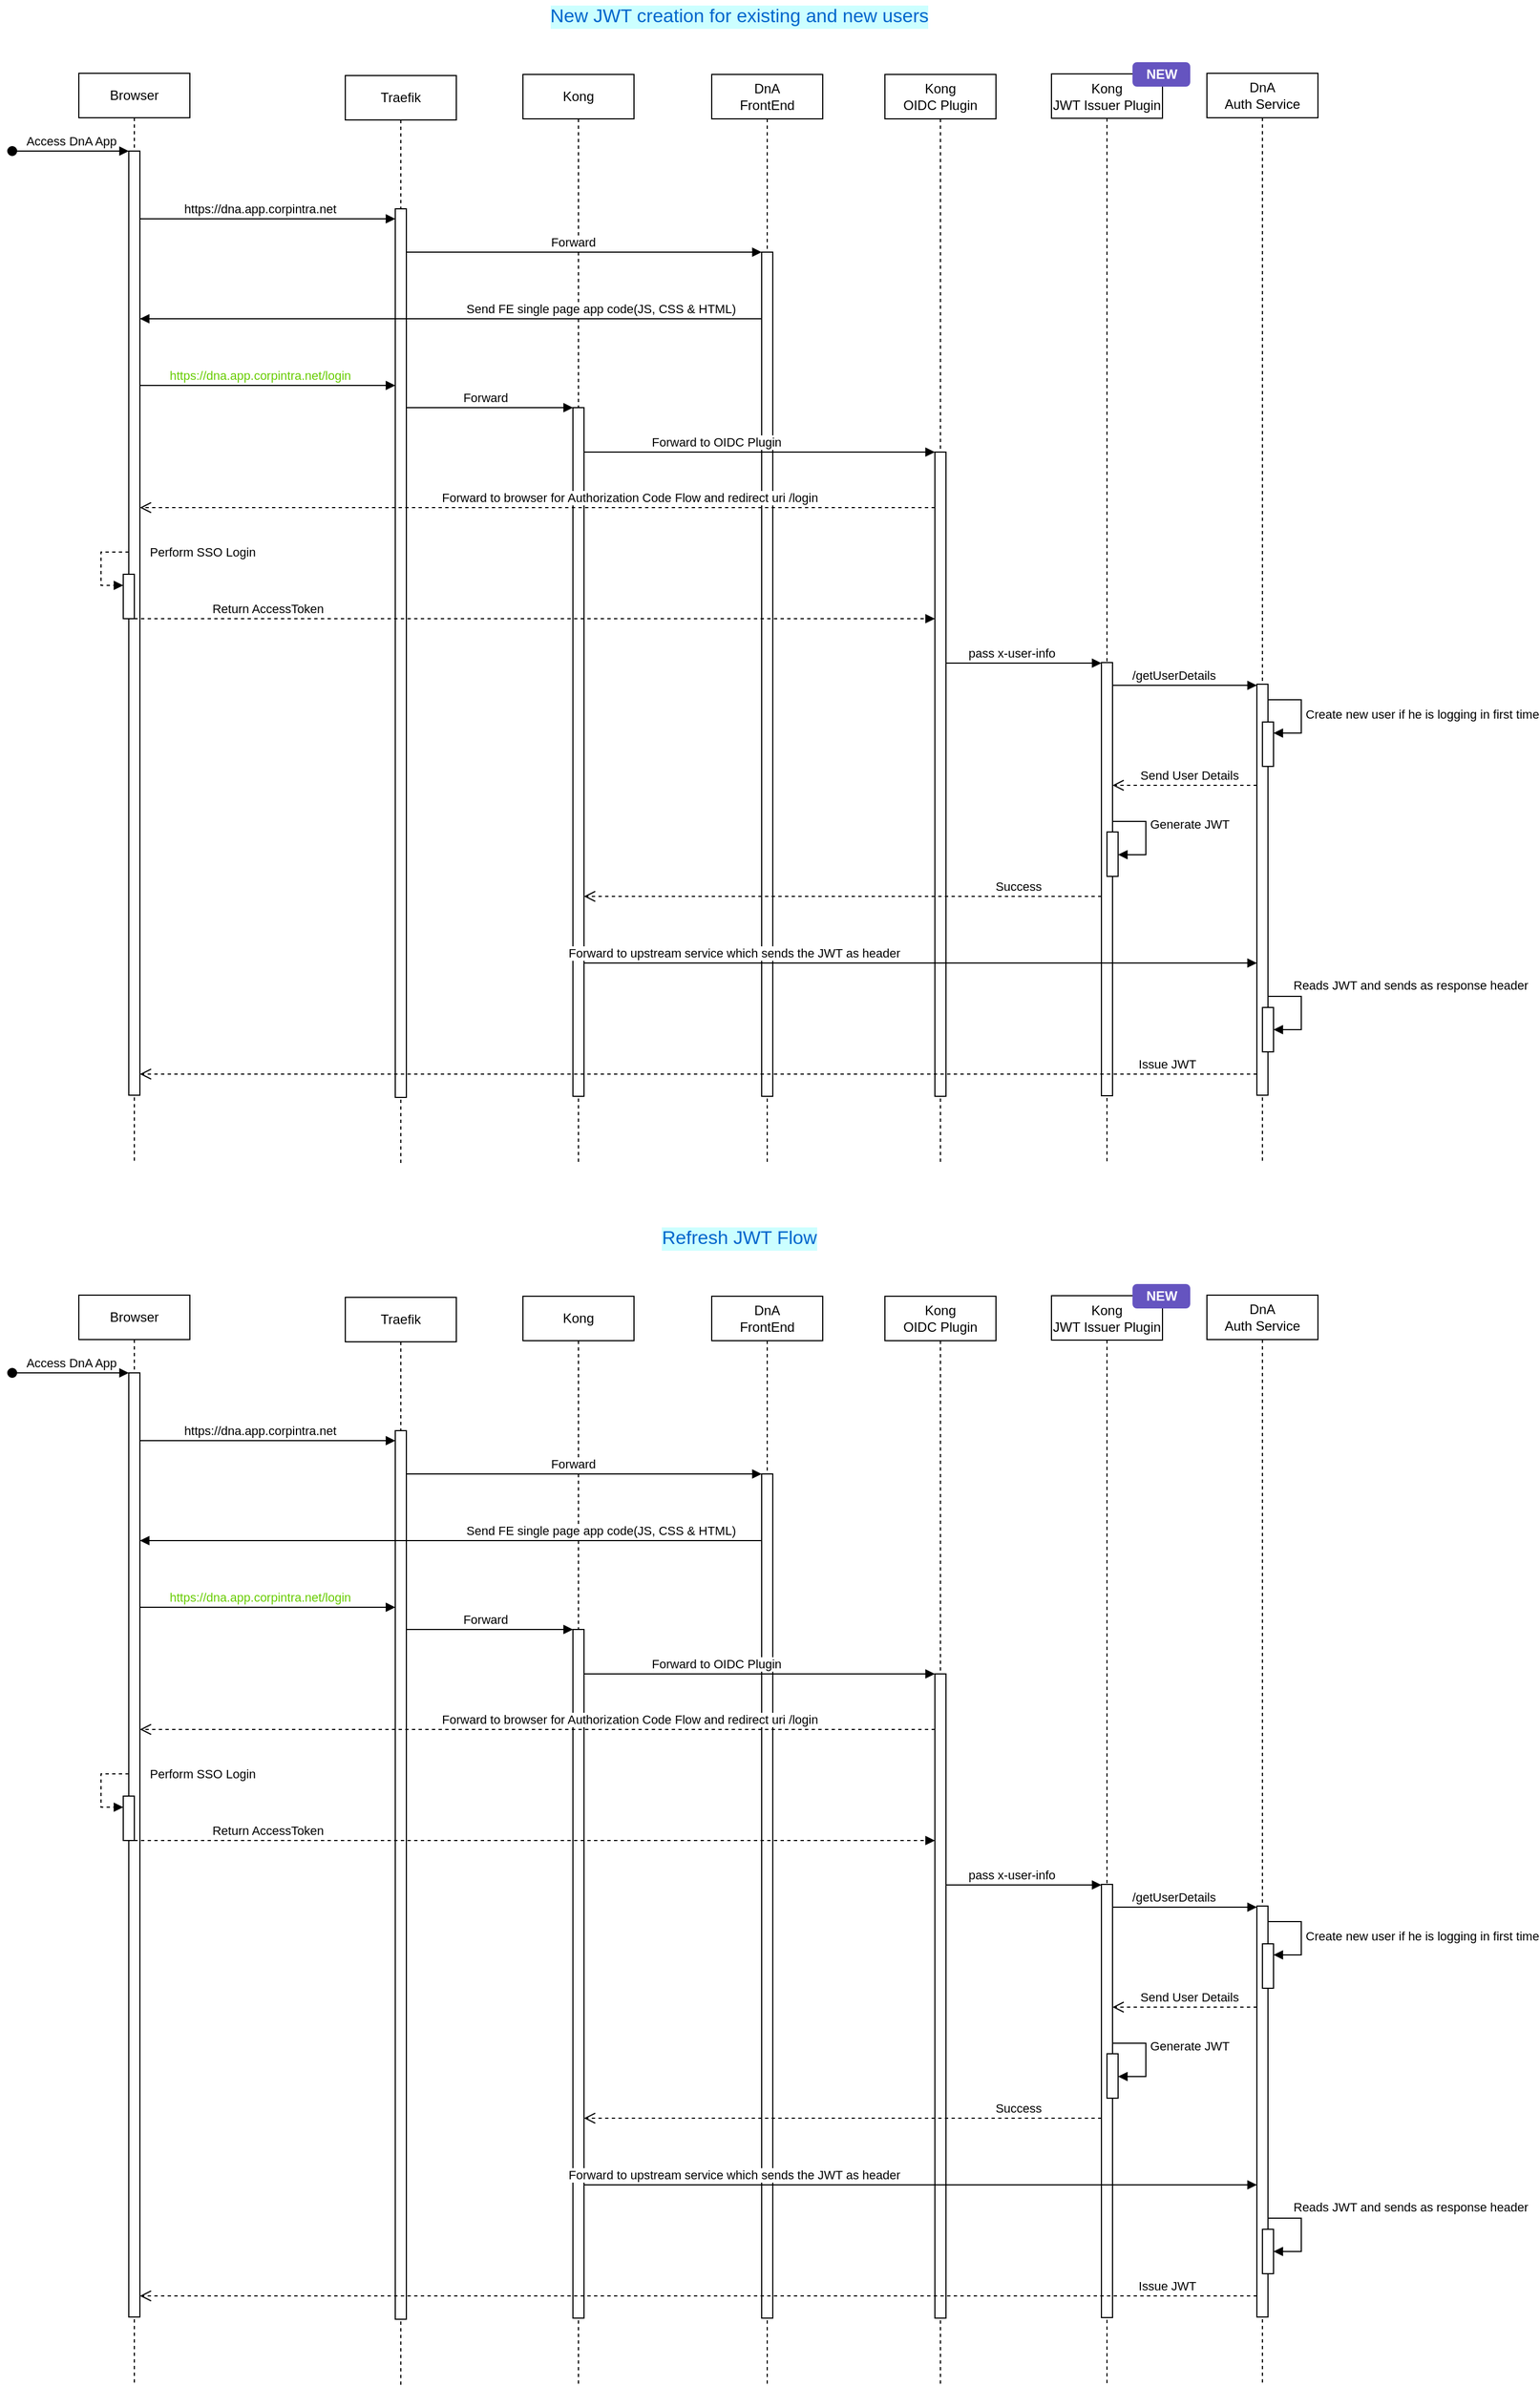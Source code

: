 <mxfile version="21.2.9" type="github">
  <diagram name="Page-1" id="2YBvvXClWsGukQMizWep">
    <mxGraphModel dx="3283" dy="1191" grid="1" gridSize="10" guides="1" tooltips="1" connect="1" arrows="1" fold="1" page="1" pageScale="1" pageWidth="1100" pageHeight="850" math="0" shadow="0">
      <root>
        <mxCell id="0" />
        <mxCell id="1" parent="0" />
        <mxCell id="aM9ryv3xv72pqoxQDRHE-1" value="Browser" style="shape=umlLifeline;perimeter=lifelinePerimeter;whiteSpace=wrap;html=1;container=0;dropTarget=0;collapsible=0;recursiveResize=0;outlineConnect=0;portConstraint=eastwest;newEdgeStyle={&quot;edgeStyle&quot;:&quot;elbowEdgeStyle&quot;,&quot;elbow&quot;:&quot;vertical&quot;,&quot;curved&quot;:0,&quot;rounded&quot;:0};" parent="1" vertex="1">
          <mxGeometry x="-540" y="106" width="100" height="981" as="geometry" />
        </mxCell>
        <mxCell id="aM9ryv3xv72pqoxQDRHE-2" value="" style="html=1;points=[];perimeter=orthogonalPerimeter;outlineConnect=0;targetShapes=umlLifeline;portConstraint=eastwest;newEdgeStyle={&quot;edgeStyle&quot;:&quot;elbowEdgeStyle&quot;,&quot;elbow&quot;:&quot;vertical&quot;,&quot;curved&quot;:0,&quot;rounded&quot;:0};" parent="aM9ryv3xv72pqoxQDRHE-1" vertex="1">
          <mxGeometry x="45" y="70" width="10" height="850" as="geometry" />
        </mxCell>
        <mxCell id="aM9ryv3xv72pqoxQDRHE-3" value="Access DnA App" style="html=1;verticalAlign=bottom;startArrow=oval;endArrow=block;startSize=8;edgeStyle=elbowEdgeStyle;elbow=vertical;curved=0;rounded=0;" parent="aM9ryv3xv72pqoxQDRHE-1" target="aM9ryv3xv72pqoxQDRHE-2" edge="1">
          <mxGeometry relative="1" as="geometry">
            <mxPoint x="-60" y="70" as="sourcePoint" />
          </mxGeometry>
        </mxCell>
        <mxCell id="GwJlaA-RUiMvIkWrUPOA-15" value="" style="html=1;points=[];perimeter=orthogonalPerimeter;outlineConnect=0;targetShapes=umlLifeline;portConstraint=eastwest;newEdgeStyle={&quot;edgeStyle&quot;:&quot;elbowEdgeStyle&quot;,&quot;elbow&quot;:&quot;vertical&quot;,&quot;curved&quot;:0,&quot;rounded&quot;:0};" parent="aM9ryv3xv72pqoxQDRHE-1" vertex="1">
          <mxGeometry x="40" y="451" width="10" height="40" as="geometry" />
        </mxCell>
        <mxCell id="GwJlaA-RUiMvIkWrUPOA-16" value="Perform SSO Login" style="html=1;align=left;spacingLeft=2;endArrow=block;rounded=0;edgeStyle=orthogonalEdgeStyle;curved=0;rounded=0;dashed=1;" parent="aM9ryv3xv72pqoxQDRHE-1" target="GwJlaA-RUiMvIkWrUPOA-15" edge="1">
          <mxGeometry x="-1" y="-15" relative="1" as="geometry">
            <mxPoint x="45" y="431" as="sourcePoint" />
            <Array as="points">
              <mxPoint x="20" y="431" />
              <mxPoint x="20" y="461" />
            </Array>
            <mxPoint x="15" y="15" as="offset" />
          </mxGeometry>
        </mxCell>
        <mxCell id="aM9ryv3xv72pqoxQDRHE-5" value="DnA&lt;br&gt;FrontEnd" style="shape=umlLifeline;perimeter=lifelinePerimeter;whiteSpace=wrap;html=1;container=0;dropTarget=0;collapsible=0;recursiveResize=0;outlineConnect=0;portConstraint=eastwest;newEdgeStyle={&quot;edgeStyle&quot;:&quot;elbowEdgeStyle&quot;,&quot;elbow&quot;:&quot;vertical&quot;,&quot;curved&quot;:0,&quot;rounded&quot;:0};" parent="1" vertex="1">
          <mxGeometry x="30" y="107" width="100" height="980" as="geometry" />
        </mxCell>
        <mxCell id="aM9ryv3xv72pqoxQDRHE-6" value="" style="html=1;points=[];perimeter=orthogonalPerimeter;outlineConnect=0;targetShapes=umlLifeline;portConstraint=eastwest;newEdgeStyle={&quot;edgeStyle&quot;:&quot;elbowEdgeStyle&quot;,&quot;elbow&quot;:&quot;vertical&quot;,&quot;curved&quot;:0,&quot;rounded&quot;:0};" parent="aM9ryv3xv72pqoxQDRHE-5" vertex="1">
          <mxGeometry x="45" y="160" width="10" height="760" as="geometry" />
        </mxCell>
        <mxCell id="aM9ryv3xv72pqoxQDRHE-7" value="https://dna.app.corpintra.net" style="html=1;verticalAlign=bottom;endArrow=block;edgeStyle=elbowEdgeStyle;elbow=vertical;curved=0;rounded=0;" parent="1" source="aM9ryv3xv72pqoxQDRHE-2" target="8DKK0phsEl0i5hMAirXq-8" edge="1">
          <mxGeometry x="-0.062" relative="1" as="geometry">
            <mxPoint x="-310" y="212" as="sourcePoint" />
            <Array as="points">
              <mxPoint x="-280" y="237" />
              <mxPoint x="-260" y="247" />
              <mxPoint x="5" y="217" />
              <mxPoint x="185" y="237" />
              <mxPoint x="-225" y="212" />
            </Array>
            <mxPoint x="-170" y="212" as="targetPoint" />
            <mxPoint as="offset" />
          </mxGeometry>
        </mxCell>
        <mxCell id="XsU5lfdXcksKyY_UCjnN-1" value="Kong &lt;br&gt;OIDC Plugin" style="shape=umlLifeline;perimeter=lifelinePerimeter;whiteSpace=wrap;html=1;container=0;dropTarget=0;collapsible=0;recursiveResize=0;outlineConnect=0;portConstraint=eastwest;newEdgeStyle={&quot;edgeStyle&quot;:&quot;elbowEdgeStyle&quot;,&quot;elbow&quot;:&quot;vertical&quot;,&quot;curved&quot;:0,&quot;rounded&quot;:0};" parent="1" vertex="1">
          <mxGeometry x="186" y="107" width="100" height="980" as="geometry" />
        </mxCell>
        <mxCell id="XsU5lfdXcksKyY_UCjnN-2" value="" style="html=1;points=[];perimeter=orthogonalPerimeter;outlineConnect=0;targetShapes=umlLifeline;portConstraint=eastwest;newEdgeStyle={&quot;edgeStyle&quot;:&quot;elbowEdgeStyle&quot;,&quot;elbow&quot;:&quot;vertical&quot;,&quot;curved&quot;:0,&quot;rounded&quot;:0};" parent="XsU5lfdXcksKyY_UCjnN-1" vertex="1">
          <mxGeometry x="45" y="340" width="10" height="580" as="geometry" />
        </mxCell>
        <mxCell id="XsU5lfdXcksKyY_UCjnN-12" value="DnA&lt;br&gt;Auth Service" style="shape=umlLifeline;perimeter=lifelinePerimeter;whiteSpace=wrap;html=1;container=0;dropTarget=0;collapsible=0;recursiveResize=0;outlineConnect=0;portConstraint=eastwest;newEdgeStyle={&quot;edgeStyle&quot;:&quot;elbowEdgeStyle&quot;,&quot;elbow&quot;:&quot;vertical&quot;,&quot;curved&quot;:0,&quot;rounded&quot;:0};" parent="1" vertex="1">
          <mxGeometry x="476" y="106" width="100" height="981" as="geometry" />
        </mxCell>
        <mxCell id="XsU5lfdXcksKyY_UCjnN-16" value="" style="html=1;points=[];perimeter=orthogonalPerimeter;outlineConnect=0;targetShapes=umlLifeline;portConstraint=eastwest;newEdgeStyle={&quot;edgeStyle&quot;:&quot;elbowEdgeStyle&quot;,&quot;elbow&quot;:&quot;vertical&quot;,&quot;curved&quot;:0,&quot;rounded&quot;:0};" parent="XsU5lfdXcksKyY_UCjnN-12" vertex="1">
          <mxGeometry x="45" y="550" width="10" height="370" as="geometry" />
        </mxCell>
        <mxCell id="GwJlaA-RUiMvIkWrUPOA-30" value="" style="html=1;points=[];perimeter=orthogonalPerimeter;outlineConnect=0;targetShapes=umlLifeline;portConstraint=eastwest;newEdgeStyle={&quot;edgeStyle&quot;:&quot;elbowEdgeStyle&quot;,&quot;elbow&quot;:&quot;vertical&quot;,&quot;curved&quot;:0,&quot;rounded&quot;:0};" parent="XsU5lfdXcksKyY_UCjnN-12" vertex="1">
          <mxGeometry x="50" y="841" width="10" height="40" as="geometry" />
        </mxCell>
        <mxCell id="GwJlaA-RUiMvIkWrUPOA-31" value="Reads JWT and sends as response header" style="html=1;align=left;spacingLeft=2;endArrow=block;rounded=0;edgeStyle=orthogonalEdgeStyle;curved=0;rounded=0;" parent="XsU5lfdXcksKyY_UCjnN-12" target="GwJlaA-RUiMvIkWrUPOA-30" edge="1">
          <mxGeometry x="0.023" y="10" relative="1" as="geometry">
            <mxPoint x="55" y="781" as="sourcePoint" />
            <Array as="points">
              <mxPoint x="55" y="831" />
              <mxPoint x="85" y="831" />
              <mxPoint x="85" y="861" />
            </Array>
            <mxPoint as="offset" />
          </mxGeometry>
        </mxCell>
        <mxCell id="nCGcjTqP9jQlaZfagkfL-2" value="" style="html=1;points=[];perimeter=orthogonalPerimeter;outlineConnect=0;targetShapes=umlLifeline;portConstraint=eastwest;newEdgeStyle={&quot;edgeStyle&quot;:&quot;elbowEdgeStyle&quot;,&quot;elbow&quot;:&quot;vertical&quot;,&quot;curved&quot;:0,&quot;rounded&quot;:0};" vertex="1" parent="XsU5lfdXcksKyY_UCjnN-12">
          <mxGeometry x="50" y="584" width="10" height="40" as="geometry" />
        </mxCell>
        <mxCell id="nCGcjTqP9jQlaZfagkfL-3" value="Create new user if he is logging in first time" style="html=1;align=left;spacingLeft=2;endArrow=block;rounded=0;edgeStyle=orthogonalEdgeStyle;curved=0;rounded=0;" edge="1" target="nCGcjTqP9jQlaZfagkfL-2" parent="XsU5lfdXcksKyY_UCjnN-12">
          <mxGeometry relative="1" as="geometry">
            <mxPoint x="55" y="564" as="sourcePoint" />
            <Array as="points">
              <mxPoint x="85" y="594" />
            </Array>
          </mxGeometry>
        </mxCell>
        <mxCell id="8DKK0phsEl0i5hMAirXq-7" value="Traefik" style="shape=umlLifeline;perimeter=lifelinePerimeter;whiteSpace=wrap;html=1;container=0;dropTarget=0;collapsible=0;recursiveResize=0;outlineConnect=0;portConstraint=eastwest;newEdgeStyle={&quot;edgeStyle&quot;:&quot;elbowEdgeStyle&quot;,&quot;elbow&quot;:&quot;vertical&quot;,&quot;curved&quot;:0,&quot;rounded&quot;:0};" parent="1" vertex="1">
          <mxGeometry x="-300" y="108" width="100" height="979" as="geometry" />
        </mxCell>
        <mxCell id="8DKK0phsEl0i5hMAirXq-8" value="" style="html=1;points=[];perimeter=orthogonalPerimeter;outlineConnect=0;targetShapes=umlLifeline;portConstraint=eastwest;newEdgeStyle={&quot;edgeStyle&quot;:&quot;elbowEdgeStyle&quot;,&quot;elbow&quot;:&quot;vertical&quot;,&quot;curved&quot;:0,&quot;rounded&quot;:0};" parent="8DKK0phsEl0i5hMAirXq-7" vertex="1">
          <mxGeometry x="45" y="120" width="10" height="800" as="geometry" />
        </mxCell>
        <mxCell id="AVic4slwQ6wHCXrnZcfe-6" value="Forward to OIDC Plugin" style="html=1;verticalAlign=bottom;endArrow=block;edgeStyle=elbowEdgeStyle;elbow=vertical;curved=0;rounded=0;" parent="1" source="GwJlaA-RUiMvIkWrUPOA-4" target="XsU5lfdXcksKyY_UCjnN-2" edge="1">
          <mxGeometry x="-0.25" relative="1" as="geometry">
            <mxPoint x="-305" y="497" as="sourcePoint" />
            <Array as="points">
              <mxPoint x="30" y="447" />
              <mxPoint x="-85" y="497" />
              <mxPoint x="-65" y="527" />
              <mxPoint x="190" y="517" />
              <mxPoint x="-220" y="492" />
            </Array>
            <mxPoint x="195" y="497" as="targetPoint" />
            <mxPoint as="offset" />
          </mxGeometry>
        </mxCell>
        <mxCell id="AVic4slwQ6wHCXrnZcfe-8" value="Success" style="html=1;verticalAlign=bottom;endArrow=open;dashed=1;endSize=8;edgeStyle=elbowEdgeStyle;elbow=vertical;curved=0;rounded=0;" parent="1" source="CydD8f3p8fnvHTwtxUN6-2" target="GwJlaA-RUiMvIkWrUPOA-4" edge="1">
          <mxGeometry x="-0.679" relative="1" as="geometry">
            <mxPoint x="175" y="557" as="sourcePoint" />
            <mxPoint x="95" y="557" as="targetPoint" />
            <Array as="points">
              <mxPoint x="350" y="847" />
              <mxPoint x="340" y="797" />
              <mxPoint x="165" y="567" />
              <mxPoint x="45" y="557" />
              <mxPoint x="95" y="587" />
              <mxPoint x="125" y="567" />
            </Array>
            <mxPoint as="offset" />
          </mxGeometry>
        </mxCell>
        <mxCell id="CydD8f3p8fnvHTwtxUN6-1" value="Kong&lt;br&gt;JWT Issuer Plugin" style="shape=umlLifeline;perimeter=lifelinePerimeter;whiteSpace=wrap;html=1;container=0;dropTarget=0;collapsible=0;recursiveResize=0;outlineConnect=0;portConstraint=eastwest;newEdgeStyle={&quot;edgeStyle&quot;:&quot;elbowEdgeStyle&quot;,&quot;elbow&quot;:&quot;vertical&quot;,&quot;curved&quot;:0,&quot;rounded&quot;:0};" parent="1" vertex="1">
          <mxGeometry x="336" y="106.5" width="100" height="981" as="geometry" />
        </mxCell>
        <mxCell id="CydD8f3p8fnvHTwtxUN6-2" value="" style="html=1;points=[];perimeter=orthogonalPerimeter;outlineConnect=0;targetShapes=umlLifeline;portConstraint=eastwest;newEdgeStyle={&quot;edgeStyle&quot;:&quot;elbowEdgeStyle&quot;,&quot;elbow&quot;:&quot;vertical&quot;,&quot;curved&quot;:0,&quot;rounded&quot;:0};" parent="CydD8f3p8fnvHTwtxUN6-1" vertex="1">
          <mxGeometry x="45" y="530" width="10" height="390" as="geometry" />
        </mxCell>
        <mxCell id="GwJlaA-RUiMvIkWrUPOA-23" value="" style="html=1;points=[];perimeter=orthogonalPerimeter;outlineConnect=0;targetShapes=umlLifeline;portConstraint=eastwest;newEdgeStyle={&quot;edgeStyle&quot;:&quot;elbowEdgeStyle&quot;,&quot;elbow&quot;:&quot;vertical&quot;,&quot;curved&quot;:0,&quot;rounded&quot;:0};" parent="CydD8f3p8fnvHTwtxUN6-1" vertex="1">
          <mxGeometry x="50" y="682.5" width="10" height="40" as="geometry" />
        </mxCell>
        <mxCell id="GwJlaA-RUiMvIkWrUPOA-24" value="Generate JWT" style="html=1;align=left;spacingLeft=2;endArrow=block;rounded=0;edgeStyle=orthogonalEdgeStyle;curved=0;rounded=0;" parent="CydD8f3p8fnvHTwtxUN6-1" target="GwJlaA-RUiMvIkWrUPOA-23" edge="1">
          <mxGeometry relative="1" as="geometry">
            <mxPoint x="55" y="653" as="sourcePoint" />
            <Array as="points">
              <mxPoint x="55" y="673" />
              <mxPoint x="85" y="673" />
              <mxPoint x="85" y="703" />
            </Array>
          </mxGeometry>
        </mxCell>
        <mxCell id="GwJlaA-RUiMvIkWrUPOA-3" value="Kong" style="shape=umlLifeline;perimeter=lifelinePerimeter;whiteSpace=wrap;html=1;container=0;dropTarget=0;collapsible=0;recursiveResize=0;outlineConnect=0;portConstraint=eastwest;newEdgeStyle={&quot;edgeStyle&quot;:&quot;elbowEdgeStyle&quot;,&quot;elbow&quot;:&quot;vertical&quot;,&quot;curved&quot;:0,&quot;rounded&quot;:0};" parent="1" vertex="1">
          <mxGeometry x="-140" y="107" width="100" height="980" as="geometry" />
        </mxCell>
        <mxCell id="GwJlaA-RUiMvIkWrUPOA-4" value="" style="html=1;points=[];perimeter=orthogonalPerimeter;outlineConnect=0;targetShapes=umlLifeline;portConstraint=eastwest;newEdgeStyle={&quot;edgeStyle&quot;:&quot;elbowEdgeStyle&quot;,&quot;elbow&quot;:&quot;vertical&quot;,&quot;curved&quot;:0,&quot;rounded&quot;:0};" parent="GwJlaA-RUiMvIkWrUPOA-3" vertex="1">
          <mxGeometry x="45" y="300" width="10" height="620" as="geometry" />
        </mxCell>
        <mxCell id="GwJlaA-RUiMvIkWrUPOA-5" value="Forward" style="html=1;verticalAlign=bottom;endArrow=block;edgeStyle=elbowEdgeStyle;elbow=vertical;curved=0;rounded=0;" parent="1" source="8DKK0phsEl0i5hMAirXq-8" target="aM9ryv3xv72pqoxQDRHE-6" edge="1">
          <mxGeometry x="-0.062" relative="1" as="geometry">
            <mxPoint x="-290" y="247" as="sourcePoint" />
            <Array as="points">
              <mxPoint x="-190" y="267" />
              <mxPoint x="190" y="237" />
              <mxPoint x="370" y="257" />
              <mxPoint x="-40" y="232" />
            </Array>
            <mxPoint x="-130" y="247" as="targetPoint" />
            <mxPoint as="offset" />
          </mxGeometry>
        </mxCell>
        <mxCell id="GwJlaA-RUiMvIkWrUPOA-7" value="Send FE single page app code(JS, CSS &amp;amp; HTML)" style="html=1;verticalAlign=bottom;endArrow=block;edgeStyle=elbowEdgeStyle;elbow=vertical;curved=0;rounded=0;" parent="1" source="aM9ryv3xv72pqoxQDRHE-6" target="aM9ryv3xv72pqoxQDRHE-2" edge="1">
          <mxGeometry x="-0.482" relative="1" as="geometry">
            <mxPoint x="-60" y="327" as="sourcePoint" />
            <Array as="points">
              <mxPoint x="-160" y="327" />
              <mxPoint x="-120" y="347" />
              <mxPoint x="-280" y="327" />
              <mxPoint x="-360" y="317" />
              <mxPoint x="-210" y="327" />
              <mxPoint x="-250" y="307" />
              <mxPoint x="-520" y="307" />
              <mxPoint x="-240" y="307" />
              <mxPoint x="-390" y="367" />
              <mxPoint x="-370" y="337" />
              <mxPoint x="-410" y="307" />
            </Array>
            <mxPoint x="-690" y="327" as="targetPoint" />
            <mxPoint as="offset" />
          </mxGeometry>
        </mxCell>
        <mxCell id="GwJlaA-RUiMvIkWrUPOA-8" value="https://dna.app.corpintra.net/login" style="html=1;verticalAlign=bottom;endArrow=block;edgeStyle=elbowEdgeStyle;elbow=vertical;curved=0;rounded=0;fontColor=#66CC00;" parent="1" source="aM9ryv3xv72pqoxQDRHE-2" target="8DKK0phsEl0i5hMAirXq-8" edge="1">
          <mxGeometry x="-0.062" relative="1" as="geometry">
            <mxPoint x="-470" y="407" as="sourcePoint" />
            <Array as="points">
              <mxPoint x="-360" y="387" />
              <mxPoint x="-315" y="407" />
              <mxPoint x="10" y="397" />
              <mxPoint x="190" y="417" />
              <mxPoint x="-220" y="392" />
            </Array>
            <mxPoint x="-310" y="407" as="targetPoint" />
            <mxPoint as="offset" />
          </mxGeometry>
        </mxCell>
        <mxCell id="GwJlaA-RUiMvIkWrUPOA-9" value="Forward" style="html=1;verticalAlign=bottom;endArrow=block;edgeStyle=elbowEdgeStyle;elbow=vertical;curved=0;rounded=0;" parent="1" source="8DKK0phsEl0i5hMAirXq-8" target="GwJlaA-RUiMvIkWrUPOA-4" edge="1">
          <mxGeometry x="-0.062" relative="1" as="geometry">
            <mxPoint x="-230" y="407" as="sourcePoint" />
            <Array as="points">
              <mxPoint x="-175" y="407" />
              <mxPoint x="205" y="377" />
              <mxPoint x="385" y="397" />
              <mxPoint x="-25" y="372" />
            </Array>
            <mxPoint x="90" y="407" as="targetPoint" />
            <mxPoint as="offset" />
          </mxGeometry>
        </mxCell>
        <mxCell id="GwJlaA-RUiMvIkWrUPOA-10" value="Forward to browser for Authorization Code Flow and redirect uri /login" style="html=1;verticalAlign=bottom;endArrow=open;dashed=1;endSize=8;edgeStyle=elbowEdgeStyle;elbow=vertical;curved=0;rounded=0;" parent="1" source="XsU5lfdXcksKyY_UCjnN-2" target="aM9ryv3xv72pqoxQDRHE-2" edge="1">
          <mxGeometry x="-0.232" relative="1" as="geometry">
            <mxPoint x="150" y="497" as="sourcePoint" />
            <Array as="points">
              <mxPoint x="-85" y="497" />
              <mxPoint x="-45" y="517" />
              <mxPoint x="-205" y="497" />
              <mxPoint x="-285" y="487" />
              <mxPoint x="-135" y="497" />
              <mxPoint x="-175" y="477" />
              <mxPoint x="-445" y="477" />
              <mxPoint x="-165" y="477" />
              <mxPoint x="-315" y="537" />
              <mxPoint x="-295" y="507" />
              <mxPoint x="-335" y="477" />
            </Array>
            <mxPoint x="-400" y="497" as="targetPoint" />
            <mxPoint as="offset" />
          </mxGeometry>
        </mxCell>
        <mxCell id="GwJlaA-RUiMvIkWrUPOA-17" value="Return AccessToken" style="html=1;verticalAlign=bottom;endArrow=block;edgeStyle=elbowEdgeStyle;elbow=vertical;curved=0;rounded=0;dashed=1;" parent="1" source="GwJlaA-RUiMvIkWrUPOA-15" target="XsU5lfdXcksKyY_UCjnN-2" edge="1">
          <mxGeometry x="-0.667" relative="1" as="geometry">
            <mxPoint x="-440" y="607" as="sourcePoint" />
            <Array as="points">
              <mxPoint x="-270" y="597" />
              <mxPoint x="-370" y="587" />
              <mxPoint x="-205" y="607" />
              <mxPoint x="-260" y="447" />
              <mxPoint x="-270" y="437" />
              <mxPoint x="-390" y="497" />
              <mxPoint x="-380" y="477" />
              <mxPoint x="-395" y="457" />
              <mxPoint x="-335" y="477" />
              <mxPoint x="25" y="497" />
              <mxPoint x="-385" y="472" />
            </Array>
            <mxPoint x="-4" y="607" as="targetPoint" />
            <mxPoint as="offset" />
          </mxGeometry>
        </mxCell>
        <mxCell id="GwJlaA-RUiMvIkWrUPOA-18" value="pass x-user-info" style="html=1;verticalAlign=bottom;endArrow=block;edgeStyle=elbowEdgeStyle;elbow=vertical;curved=0;rounded=0;" parent="1" source="XsU5lfdXcksKyY_UCjnN-2" target="CydD8f3p8fnvHTwtxUN6-2" edge="1">
          <mxGeometry x="-0.157" relative="1" as="geometry">
            <mxPoint x="250" y="637" as="sourcePoint" />
            <Array as="points">
              <mxPoint x="365" y="637" />
              <mxPoint x="250" y="687" />
              <mxPoint x="270" y="717" />
              <mxPoint x="525" y="707" />
              <mxPoint x="115" y="682" />
            </Array>
            <mxPoint x="566" y="637" as="targetPoint" />
            <mxPoint as="offset" />
          </mxGeometry>
        </mxCell>
        <mxCell id="GwJlaA-RUiMvIkWrUPOA-22" value="/getUserDetails" style="html=1;verticalAlign=bottom;endArrow=block;edgeStyle=elbowEdgeStyle;elbow=vertical;curved=0;rounded=0;" parent="1" source="CydD8f3p8fnvHTwtxUN6-2" target="XsU5lfdXcksKyY_UCjnN-16" edge="1">
          <mxGeometry x="-0.157" relative="1" as="geometry">
            <mxPoint x="390" y="657" as="sourcePoint" />
            <Array as="points">
              <mxPoint x="514" y="657" />
              <mxPoint x="399" y="707" />
              <mxPoint x="419" y="737" />
              <mxPoint x="674" y="727" />
              <mxPoint x="264" y="702" />
            </Array>
            <mxPoint x="530" y="657" as="targetPoint" />
            <mxPoint as="offset" />
          </mxGeometry>
        </mxCell>
        <mxCell id="GwJlaA-RUiMvIkWrUPOA-25" value="Send User Details" style="html=1;verticalAlign=bottom;endArrow=open;dashed=1;endSize=8;edgeStyle=elbowEdgeStyle;elbow=vertical;curved=0;rounded=0;" parent="1" source="XsU5lfdXcksKyY_UCjnN-16" target="CydD8f3p8fnvHTwtxUN6-2" edge="1">
          <mxGeometry x="-0.064" relative="1" as="geometry">
            <mxPoint x="556" y="687" as="sourcePoint" />
            <mxPoint x="120" y="687" as="targetPoint" />
            <Array as="points">
              <mxPoint x="460" y="747" />
              <mxPoint x="385" y="687" />
              <mxPoint x="335" y="627" />
              <mxPoint x="305" y="447" />
              <mxPoint x="185" y="437" />
              <mxPoint x="235" y="467" />
              <mxPoint x="265" y="447" />
            </Array>
            <mxPoint as="offset" />
          </mxGeometry>
        </mxCell>
        <mxCell id="GwJlaA-RUiMvIkWrUPOA-26" value="Forward to upstream service which sends the JWT as header" style="html=1;verticalAlign=bottom;endArrow=block;edgeStyle=elbowEdgeStyle;elbow=vertical;curved=0;rounded=0;" parent="1" source="GwJlaA-RUiMvIkWrUPOA-4" target="XsU5lfdXcksKyY_UCjnN-16" edge="1">
          <mxGeometry x="-0.554" relative="1" as="geometry">
            <mxPoint x="-80" y="867" as="sourcePoint" />
            <Array as="points">
              <mxPoint x="330" y="907" />
              <mxPoint x="380" y="897" />
              <mxPoint x="35" y="867" />
              <mxPoint x="-80" y="917" />
              <mxPoint x="-60" y="947" />
              <mxPoint x="195" y="937" />
              <mxPoint x="-215" y="912" />
            </Array>
            <mxPoint x="236" y="867" as="targetPoint" />
            <mxPoint as="offset" />
          </mxGeometry>
        </mxCell>
        <mxCell id="GwJlaA-RUiMvIkWrUPOA-27" value="Issue JWT" style="html=1;verticalAlign=bottom;endArrow=open;dashed=1;endSize=8;edgeStyle=elbowEdgeStyle;elbow=vertical;curved=0;rounded=0;" parent="1" source="XsU5lfdXcksKyY_UCjnN-16" target="aM9ryv3xv72pqoxQDRHE-2" edge="1">
          <mxGeometry x="-0.839" relative="1" as="geometry">
            <mxPoint x="496" y="917" as="sourcePoint" />
            <mxPoint x="30" y="917" as="targetPoint" />
            <Array as="points">
              <mxPoint x="410" y="1007" />
              <mxPoint x="480" y="977" />
              <mxPoint x="500" y="987" />
              <mxPoint x="455" y="917" />
              <mxPoint x="280" y="687" />
              <mxPoint x="160" y="677" />
              <mxPoint x="210" y="707" />
              <mxPoint x="240" y="687" />
            </Array>
            <mxPoint as="offset" />
          </mxGeometry>
        </mxCell>
        <mxCell id="GwJlaA-RUiMvIkWrUPOA-32" value="NEW" style="dashed=0;html=1;rounded=1;fillColor=#6554C0;strokeColor=#6554C0;fontSize=12;align=center;fontStyle=1;strokeWidth=2;fontColor=#ffffff" parent="1" vertex="1">
          <mxGeometry x="410" y="97" width="50" height="20" as="geometry" />
        </mxCell>
        <mxCell id="nCGcjTqP9jQlaZfagkfL-1" value="&lt;font color=&quot;#0066cc&quot;&gt;New JWT creation for existing and new users&lt;/font&gt;" style="text;html=1;strokeColor=none;fillColor=none;align=center;verticalAlign=middle;whiteSpace=wrap;rounded=0;fontSize=17;labelBorderColor=none;labelBackgroundColor=#CCFFFF;" vertex="1" parent="1">
          <mxGeometry x="-160" y="40" width="430" height="30" as="geometry" />
        </mxCell>
        <mxCell id="nCGcjTqP9jQlaZfagkfL-4" value="Browser" style="shape=umlLifeline;perimeter=lifelinePerimeter;whiteSpace=wrap;html=1;container=0;dropTarget=0;collapsible=0;recursiveResize=0;outlineConnect=0;portConstraint=eastwest;newEdgeStyle={&quot;edgeStyle&quot;:&quot;elbowEdgeStyle&quot;,&quot;elbow&quot;:&quot;vertical&quot;,&quot;curved&quot;:0,&quot;rounded&quot;:0};" vertex="1" parent="1">
          <mxGeometry x="-540" y="1206" width="100" height="981" as="geometry" />
        </mxCell>
        <mxCell id="nCGcjTqP9jQlaZfagkfL-5" value="" style="html=1;points=[];perimeter=orthogonalPerimeter;outlineConnect=0;targetShapes=umlLifeline;portConstraint=eastwest;newEdgeStyle={&quot;edgeStyle&quot;:&quot;elbowEdgeStyle&quot;,&quot;elbow&quot;:&quot;vertical&quot;,&quot;curved&quot;:0,&quot;rounded&quot;:0};" vertex="1" parent="nCGcjTqP9jQlaZfagkfL-4">
          <mxGeometry x="45" y="70" width="10" height="850" as="geometry" />
        </mxCell>
        <mxCell id="nCGcjTqP9jQlaZfagkfL-6" value="Access DnA App" style="html=1;verticalAlign=bottom;startArrow=oval;endArrow=block;startSize=8;edgeStyle=elbowEdgeStyle;elbow=vertical;curved=0;rounded=0;" edge="1" parent="nCGcjTqP9jQlaZfagkfL-4" target="nCGcjTqP9jQlaZfagkfL-5">
          <mxGeometry relative="1" as="geometry">
            <mxPoint x="-60" y="70" as="sourcePoint" />
          </mxGeometry>
        </mxCell>
        <mxCell id="nCGcjTqP9jQlaZfagkfL-7" value="" style="html=1;points=[];perimeter=orthogonalPerimeter;outlineConnect=0;targetShapes=umlLifeline;portConstraint=eastwest;newEdgeStyle={&quot;edgeStyle&quot;:&quot;elbowEdgeStyle&quot;,&quot;elbow&quot;:&quot;vertical&quot;,&quot;curved&quot;:0,&quot;rounded&quot;:0};" vertex="1" parent="nCGcjTqP9jQlaZfagkfL-4">
          <mxGeometry x="40" y="451" width="10" height="40" as="geometry" />
        </mxCell>
        <mxCell id="nCGcjTqP9jQlaZfagkfL-8" value="Perform SSO Login" style="html=1;align=left;spacingLeft=2;endArrow=block;rounded=0;edgeStyle=orthogonalEdgeStyle;curved=0;rounded=0;dashed=1;" edge="1" parent="nCGcjTqP9jQlaZfagkfL-4" target="nCGcjTqP9jQlaZfagkfL-7">
          <mxGeometry x="-1" y="-15" relative="1" as="geometry">
            <mxPoint x="45" y="431" as="sourcePoint" />
            <Array as="points">
              <mxPoint x="20" y="431" />
              <mxPoint x="20" y="461" />
            </Array>
            <mxPoint x="15" y="15" as="offset" />
          </mxGeometry>
        </mxCell>
        <mxCell id="nCGcjTqP9jQlaZfagkfL-9" value="DnA&lt;br&gt;FrontEnd" style="shape=umlLifeline;perimeter=lifelinePerimeter;whiteSpace=wrap;html=1;container=0;dropTarget=0;collapsible=0;recursiveResize=0;outlineConnect=0;portConstraint=eastwest;newEdgeStyle={&quot;edgeStyle&quot;:&quot;elbowEdgeStyle&quot;,&quot;elbow&quot;:&quot;vertical&quot;,&quot;curved&quot;:0,&quot;rounded&quot;:0};" vertex="1" parent="1">
          <mxGeometry x="30" y="1207" width="100" height="980" as="geometry" />
        </mxCell>
        <mxCell id="nCGcjTqP9jQlaZfagkfL-10" value="" style="html=1;points=[];perimeter=orthogonalPerimeter;outlineConnect=0;targetShapes=umlLifeline;portConstraint=eastwest;newEdgeStyle={&quot;edgeStyle&quot;:&quot;elbowEdgeStyle&quot;,&quot;elbow&quot;:&quot;vertical&quot;,&quot;curved&quot;:0,&quot;rounded&quot;:0};" vertex="1" parent="nCGcjTqP9jQlaZfagkfL-9">
          <mxGeometry x="45" y="160" width="10" height="760" as="geometry" />
        </mxCell>
        <mxCell id="nCGcjTqP9jQlaZfagkfL-11" value="https://dna.app.corpintra.net" style="html=1;verticalAlign=bottom;endArrow=block;edgeStyle=elbowEdgeStyle;elbow=vertical;curved=0;rounded=0;" edge="1" parent="1" source="nCGcjTqP9jQlaZfagkfL-5" target="nCGcjTqP9jQlaZfagkfL-21">
          <mxGeometry x="-0.062" relative="1" as="geometry">
            <mxPoint x="-310" y="1312" as="sourcePoint" />
            <Array as="points">
              <mxPoint x="-280" y="1337" />
              <mxPoint x="-260" y="1347" />
              <mxPoint x="5" y="1317" />
              <mxPoint x="185" y="1337" />
              <mxPoint x="-225" y="1312" />
            </Array>
            <mxPoint x="-170" y="1312" as="targetPoint" />
            <mxPoint as="offset" />
          </mxGeometry>
        </mxCell>
        <mxCell id="nCGcjTqP9jQlaZfagkfL-12" value="Kong &lt;br&gt;OIDC Plugin" style="shape=umlLifeline;perimeter=lifelinePerimeter;whiteSpace=wrap;html=1;container=0;dropTarget=0;collapsible=0;recursiveResize=0;outlineConnect=0;portConstraint=eastwest;newEdgeStyle={&quot;edgeStyle&quot;:&quot;elbowEdgeStyle&quot;,&quot;elbow&quot;:&quot;vertical&quot;,&quot;curved&quot;:0,&quot;rounded&quot;:0};" vertex="1" parent="1">
          <mxGeometry x="186" y="1207" width="100" height="980" as="geometry" />
        </mxCell>
        <mxCell id="nCGcjTqP9jQlaZfagkfL-13" value="" style="html=1;points=[];perimeter=orthogonalPerimeter;outlineConnect=0;targetShapes=umlLifeline;portConstraint=eastwest;newEdgeStyle={&quot;edgeStyle&quot;:&quot;elbowEdgeStyle&quot;,&quot;elbow&quot;:&quot;vertical&quot;,&quot;curved&quot;:0,&quot;rounded&quot;:0};" vertex="1" parent="nCGcjTqP9jQlaZfagkfL-12">
          <mxGeometry x="45" y="340" width="10" height="580" as="geometry" />
        </mxCell>
        <mxCell id="nCGcjTqP9jQlaZfagkfL-14" value="DnA&lt;br&gt;Auth Service" style="shape=umlLifeline;perimeter=lifelinePerimeter;whiteSpace=wrap;html=1;container=0;dropTarget=0;collapsible=0;recursiveResize=0;outlineConnect=0;portConstraint=eastwest;newEdgeStyle={&quot;edgeStyle&quot;:&quot;elbowEdgeStyle&quot;,&quot;elbow&quot;:&quot;vertical&quot;,&quot;curved&quot;:0,&quot;rounded&quot;:0};" vertex="1" parent="1">
          <mxGeometry x="476" y="1206" width="100" height="981" as="geometry" />
        </mxCell>
        <mxCell id="nCGcjTqP9jQlaZfagkfL-15" value="" style="html=1;points=[];perimeter=orthogonalPerimeter;outlineConnect=0;targetShapes=umlLifeline;portConstraint=eastwest;newEdgeStyle={&quot;edgeStyle&quot;:&quot;elbowEdgeStyle&quot;,&quot;elbow&quot;:&quot;vertical&quot;,&quot;curved&quot;:0,&quot;rounded&quot;:0};" vertex="1" parent="nCGcjTqP9jQlaZfagkfL-14">
          <mxGeometry x="45" y="550" width="10" height="370" as="geometry" />
        </mxCell>
        <mxCell id="nCGcjTqP9jQlaZfagkfL-16" value="" style="html=1;points=[];perimeter=orthogonalPerimeter;outlineConnect=0;targetShapes=umlLifeline;portConstraint=eastwest;newEdgeStyle={&quot;edgeStyle&quot;:&quot;elbowEdgeStyle&quot;,&quot;elbow&quot;:&quot;vertical&quot;,&quot;curved&quot;:0,&quot;rounded&quot;:0};" vertex="1" parent="nCGcjTqP9jQlaZfagkfL-14">
          <mxGeometry x="50" y="841" width="10" height="40" as="geometry" />
        </mxCell>
        <mxCell id="nCGcjTqP9jQlaZfagkfL-17" value="Reads JWT and sends as response header" style="html=1;align=left;spacingLeft=2;endArrow=block;rounded=0;edgeStyle=orthogonalEdgeStyle;curved=0;rounded=0;" edge="1" parent="nCGcjTqP9jQlaZfagkfL-14" target="nCGcjTqP9jQlaZfagkfL-16">
          <mxGeometry x="0.023" y="10" relative="1" as="geometry">
            <mxPoint x="55" y="781" as="sourcePoint" />
            <Array as="points">
              <mxPoint x="55" y="831" />
              <mxPoint x="85" y="831" />
              <mxPoint x="85" y="861" />
            </Array>
            <mxPoint as="offset" />
          </mxGeometry>
        </mxCell>
        <mxCell id="nCGcjTqP9jQlaZfagkfL-18" value="" style="html=1;points=[];perimeter=orthogonalPerimeter;outlineConnect=0;targetShapes=umlLifeline;portConstraint=eastwest;newEdgeStyle={&quot;edgeStyle&quot;:&quot;elbowEdgeStyle&quot;,&quot;elbow&quot;:&quot;vertical&quot;,&quot;curved&quot;:0,&quot;rounded&quot;:0};" vertex="1" parent="nCGcjTqP9jQlaZfagkfL-14">
          <mxGeometry x="50" y="584" width="10" height="40" as="geometry" />
        </mxCell>
        <mxCell id="nCGcjTqP9jQlaZfagkfL-19" value="Create new user if he is logging in first time" style="html=1;align=left;spacingLeft=2;endArrow=block;rounded=0;edgeStyle=orthogonalEdgeStyle;curved=0;rounded=0;" edge="1" parent="nCGcjTqP9jQlaZfagkfL-14" target="nCGcjTqP9jQlaZfagkfL-18">
          <mxGeometry relative="1" as="geometry">
            <mxPoint x="55" y="564" as="sourcePoint" />
            <Array as="points">
              <mxPoint x="85" y="594" />
            </Array>
          </mxGeometry>
        </mxCell>
        <mxCell id="nCGcjTqP9jQlaZfagkfL-20" value="Traefik" style="shape=umlLifeline;perimeter=lifelinePerimeter;whiteSpace=wrap;html=1;container=0;dropTarget=0;collapsible=0;recursiveResize=0;outlineConnect=0;portConstraint=eastwest;newEdgeStyle={&quot;edgeStyle&quot;:&quot;elbowEdgeStyle&quot;,&quot;elbow&quot;:&quot;vertical&quot;,&quot;curved&quot;:0,&quot;rounded&quot;:0};" vertex="1" parent="1">
          <mxGeometry x="-300" y="1208" width="100" height="979" as="geometry" />
        </mxCell>
        <mxCell id="nCGcjTqP9jQlaZfagkfL-21" value="" style="html=1;points=[];perimeter=orthogonalPerimeter;outlineConnect=0;targetShapes=umlLifeline;portConstraint=eastwest;newEdgeStyle={&quot;edgeStyle&quot;:&quot;elbowEdgeStyle&quot;,&quot;elbow&quot;:&quot;vertical&quot;,&quot;curved&quot;:0,&quot;rounded&quot;:0};" vertex="1" parent="nCGcjTqP9jQlaZfagkfL-20">
          <mxGeometry x="45" y="120" width="10" height="800" as="geometry" />
        </mxCell>
        <mxCell id="nCGcjTqP9jQlaZfagkfL-22" value="Forward to OIDC Plugin" style="html=1;verticalAlign=bottom;endArrow=block;edgeStyle=elbowEdgeStyle;elbow=vertical;curved=0;rounded=0;" edge="1" parent="1" source="nCGcjTqP9jQlaZfagkfL-29" target="nCGcjTqP9jQlaZfagkfL-13">
          <mxGeometry x="-0.25" relative="1" as="geometry">
            <mxPoint x="-305" y="1597" as="sourcePoint" />
            <Array as="points">
              <mxPoint x="30" y="1547" />
              <mxPoint x="-85" y="1597" />
              <mxPoint x="-65" y="1627" />
              <mxPoint x="190" y="1617" />
              <mxPoint x="-220" y="1592" />
            </Array>
            <mxPoint x="195" y="1597" as="targetPoint" />
            <mxPoint as="offset" />
          </mxGeometry>
        </mxCell>
        <mxCell id="nCGcjTqP9jQlaZfagkfL-23" value="Success" style="html=1;verticalAlign=bottom;endArrow=open;dashed=1;endSize=8;edgeStyle=elbowEdgeStyle;elbow=vertical;curved=0;rounded=0;" edge="1" parent="1" source="nCGcjTqP9jQlaZfagkfL-25" target="nCGcjTqP9jQlaZfagkfL-29">
          <mxGeometry x="-0.679" relative="1" as="geometry">
            <mxPoint x="175" y="1657" as="sourcePoint" />
            <mxPoint x="95" y="1657" as="targetPoint" />
            <Array as="points">
              <mxPoint x="350" y="1947" />
              <mxPoint x="340" y="1897" />
              <mxPoint x="165" y="1667" />
              <mxPoint x="45" y="1657" />
              <mxPoint x="95" y="1687" />
              <mxPoint x="125" y="1667" />
            </Array>
            <mxPoint as="offset" />
          </mxGeometry>
        </mxCell>
        <mxCell id="nCGcjTqP9jQlaZfagkfL-24" value="Kong&lt;br&gt;JWT Issuer Plugin" style="shape=umlLifeline;perimeter=lifelinePerimeter;whiteSpace=wrap;html=1;container=0;dropTarget=0;collapsible=0;recursiveResize=0;outlineConnect=0;portConstraint=eastwest;newEdgeStyle={&quot;edgeStyle&quot;:&quot;elbowEdgeStyle&quot;,&quot;elbow&quot;:&quot;vertical&quot;,&quot;curved&quot;:0,&quot;rounded&quot;:0};" vertex="1" parent="1">
          <mxGeometry x="336" y="1206.5" width="100" height="981" as="geometry" />
        </mxCell>
        <mxCell id="nCGcjTqP9jQlaZfagkfL-25" value="" style="html=1;points=[];perimeter=orthogonalPerimeter;outlineConnect=0;targetShapes=umlLifeline;portConstraint=eastwest;newEdgeStyle={&quot;edgeStyle&quot;:&quot;elbowEdgeStyle&quot;,&quot;elbow&quot;:&quot;vertical&quot;,&quot;curved&quot;:0,&quot;rounded&quot;:0};" vertex="1" parent="nCGcjTqP9jQlaZfagkfL-24">
          <mxGeometry x="45" y="530" width="10" height="390" as="geometry" />
        </mxCell>
        <mxCell id="nCGcjTqP9jQlaZfagkfL-26" value="" style="html=1;points=[];perimeter=orthogonalPerimeter;outlineConnect=0;targetShapes=umlLifeline;portConstraint=eastwest;newEdgeStyle={&quot;edgeStyle&quot;:&quot;elbowEdgeStyle&quot;,&quot;elbow&quot;:&quot;vertical&quot;,&quot;curved&quot;:0,&quot;rounded&quot;:0};" vertex="1" parent="nCGcjTqP9jQlaZfagkfL-24">
          <mxGeometry x="50" y="682.5" width="10" height="40" as="geometry" />
        </mxCell>
        <mxCell id="nCGcjTqP9jQlaZfagkfL-27" value="Generate JWT" style="html=1;align=left;spacingLeft=2;endArrow=block;rounded=0;edgeStyle=orthogonalEdgeStyle;curved=0;rounded=0;" edge="1" parent="nCGcjTqP9jQlaZfagkfL-24" target="nCGcjTqP9jQlaZfagkfL-26">
          <mxGeometry relative="1" as="geometry">
            <mxPoint x="55" y="653" as="sourcePoint" />
            <Array as="points">
              <mxPoint x="55" y="673" />
              <mxPoint x="85" y="673" />
              <mxPoint x="85" y="703" />
            </Array>
          </mxGeometry>
        </mxCell>
        <mxCell id="nCGcjTqP9jQlaZfagkfL-28" value="Kong" style="shape=umlLifeline;perimeter=lifelinePerimeter;whiteSpace=wrap;html=1;container=0;dropTarget=0;collapsible=0;recursiveResize=0;outlineConnect=0;portConstraint=eastwest;newEdgeStyle={&quot;edgeStyle&quot;:&quot;elbowEdgeStyle&quot;,&quot;elbow&quot;:&quot;vertical&quot;,&quot;curved&quot;:0,&quot;rounded&quot;:0};" vertex="1" parent="1">
          <mxGeometry x="-140" y="1207" width="100" height="980" as="geometry" />
        </mxCell>
        <mxCell id="nCGcjTqP9jQlaZfagkfL-29" value="" style="html=1;points=[];perimeter=orthogonalPerimeter;outlineConnect=0;targetShapes=umlLifeline;portConstraint=eastwest;newEdgeStyle={&quot;edgeStyle&quot;:&quot;elbowEdgeStyle&quot;,&quot;elbow&quot;:&quot;vertical&quot;,&quot;curved&quot;:0,&quot;rounded&quot;:0};" vertex="1" parent="nCGcjTqP9jQlaZfagkfL-28">
          <mxGeometry x="45" y="300" width="10" height="620" as="geometry" />
        </mxCell>
        <mxCell id="nCGcjTqP9jQlaZfagkfL-30" value="Forward" style="html=1;verticalAlign=bottom;endArrow=block;edgeStyle=elbowEdgeStyle;elbow=vertical;curved=0;rounded=0;" edge="1" parent="1" source="nCGcjTqP9jQlaZfagkfL-21" target="nCGcjTqP9jQlaZfagkfL-10">
          <mxGeometry x="-0.062" relative="1" as="geometry">
            <mxPoint x="-290" y="1347" as="sourcePoint" />
            <Array as="points">
              <mxPoint x="-190" y="1367" />
              <mxPoint x="190" y="1337" />
              <mxPoint x="370" y="1357" />
              <mxPoint x="-40" y="1332" />
            </Array>
            <mxPoint x="-130" y="1347" as="targetPoint" />
            <mxPoint as="offset" />
          </mxGeometry>
        </mxCell>
        <mxCell id="nCGcjTqP9jQlaZfagkfL-31" value="Send FE single page app code(JS, CSS &amp;amp; HTML)" style="html=1;verticalAlign=bottom;endArrow=block;edgeStyle=elbowEdgeStyle;elbow=vertical;curved=0;rounded=0;" edge="1" parent="1" source="nCGcjTqP9jQlaZfagkfL-10" target="nCGcjTqP9jQlaZfagkfL-5">
          <mxGeometry x="-0.482" relative="1" as="geometry">
            <mxPoint x="-60" y="1427" as="sourcePoint" />
            <Array as="points">
              <mxPoint x="-160" y="1427" />
              <mxPoint x="-120" y="1447" />
              <mxPoint x="-280" y="1427" />
              <mxPoint x="-360" y="1417" />
              <mxPoint x="-210" y="1427" />
              <mxPoint x="-250" y="1407" />
              <mxPoint x="-520" y="1407" />
              <mxPoint x="-240" y="1407" />
              <mxPoint x="-390" y="1467" />
              <mxPoint x="-370" y="1437" />
              <mxPoint x="-410" y="1407" />
            </Array>
            <mxPoint x="-690" y="1427" as="targetPoint" />
            <mxPoint as="offset" />
          </mxGeometry>
        </mxCell>
        <mxCell id="nCGcjTqP9jQlaZfagkfL-32" value="https://dna.app.corpintra.net/login" style="html=1;verticalAlign=bottom;endArrow=block;edgeStyle=elbowEdgeStyle;elbow=vertical;curved=0;rounded=0;fontColor=#66CC00;" edge="1" parent="1" source="nCGcjTqP9jQlaZfagkfL-5" target="nCGcjTqP9jQlaZfagkfL-21">
          <mxGeometry x="-0.062" relative="1" as="geometry">
            <mxPoint x="-470" y="1507" as="sourcePoint" />
            <Array as="points">
              <mxPoint x="-360" y="1487" />
              <mxPoint x="-315" y="1507" />
              <mxPoint x="10" y="1497" />
              <mxPoint x="190" y="1517" />
              <mxPoint x="-220" y="1492" />
            </Array>
            <mxPoint x="-310" y="1507" as="targetPoint" />
            <mxPoint as="offset" />
          </mxGeometry>
        </mxCell>
        <mxCell id="nCGcjTqP9jQlaZfagkfL-33" value="Forward" style="html=1;verticalAlign=bottom;endArrow=block;edgeStyle=elbowEdgeStyle;elbow=vertical;curved=0;rounded=0;" edge="1" parent="1" source="nCGcjTqP9jQlaZfagkfL-21" target="nCGcjTqP9jQlaZfagkfL-29">
          <mxGeometry x="-0.062" relative="1" as="geometry">
            <mxPoint x="-230" y="1507" as="sourcePoint" />
            <Array as="points">
              <mxPoint x="-175" y="1507" />
              <mxPoint x="205" y="1477" />
              <mxPoint x="385" y="1497" />
              <mxPoint x="-25" y="1472" />
            </Array>
            <mxPoint x="90" y="1507" as="targetPoint" />
            <mxPoint as="offset" />
          </mxGeometry>
        </mxCell>
        <mxCell id="nCGcjTqP9jQlaZfagkfL-34" value="Forward to browser for Authorization Code Flow and redirect uri /login" style="html=1;verticalAlign=bottom;endArrow=open;dashed=1;endSize=8;edgeStyle=elbowEdgeStyle;elbow=vertical;curved=0;rounded=0;" edge="1" parent="1" source="nCGcjTqP9jQlaZfagkfL-13" target="nCGcjTqP9jQlaZfagkfL-5">
          <mxGeometry x="-0.232" relative="1" as="geometry">
            <mxPoint x="150" y="1597" as="sourcePoint" />
            <Array as="points">
              <mxPoint x="-85" y="1597" />
              <mxPoint x="-45" y="1617" />
              <mxPoint x="-205" y="1597" />
              <mxPoint x="-285" y="1587" />
              <mxPoint x="-135" y="1597" />
              <mxPoint x="-175" y="1577" />
              <mxPoint x="-445" y="1577" />
              <mxPoint x="-165" y="1577" />
              <mxPoint x="-315" y="1637" />
              <mxPoint x="-295" y="1607" />
              <mxPoint x="-335" y="1577" />
            </Array>
            <mxPoint x="-400" y="1597" as="targetPoint" />
            <mxPoint as="offset" />
          </mxGeometry>
        </mxCell>
        <mxCell id="nCGcjTqP9jQlaZfagkfL-35" value="Return AccessToken" style="html=1;verticalAlign=bottom;endArrow=block;edgeStyle=elbowEdgeStyle;elbow=vertical;curved=0;rounded=0;dashed=1;" edge="1" parent="1" source="nCGcjTqP9jQlaZfagkfL-7" target="nCGcjTqP9jQlaZfagkfL-13">
          <mxGeometry x="-0.667" relative="1" as="geometry">
            <mxPoint x="-440" y="1707" as="sourcePoint" />
            <Array as="points">
              <mxPoint x="-270" y="1697" />
              <mxPoint x="-370" y="1687" />
              <mxPoint x="-205" y="1707" />
              <mxPoint x="-260" y="1547" />
              <mxPoint x="-270" y="1537" />
              <mxPoint x="-390" y="1597" />
              <mxPoint x="-380" y="1577" />
              <mxPoint x="-395" y="1557" />
              <mxPoint x="-335" y="1577" />
              <mxPoint x="25" y="1597" />
              <mxPoint x="-385" y="1572" />
            </Array>
            <mxPoint x="-4" y="1707" as="targetPoint" />
            <mxPoint as="offset" />
          </mxGeometry>
        </mxCell>
        <mxCell id="nCGcjTqP9jQlaZfagkfL-36" value="pass x-user-info" style="html=1;verticalAlign=bottom;endArrow=block;edgeStyle=elbowEdgeStyle;elbow=vertical;curved=0;rounded=0;" edge="1" parent="1" source="nCGcjTqP9jQlaZfagkfL-13" target="nCGcjTqP9jQlaZfagkfL-25">
          <mxGeometry x="-0.157" relative="1" as="geometry">
            <mxPoint x="250" y="1737" as="sourcePoint" />
            <Array as="points">
              <mxPoint x="365" y="1737" />
              <mxPoint x="250" y="1787" />
              <mxPoint x="270" y="1817" />
              <mxPoint x="525" y="1807" />
              <mxPoint x="115" y="1782" />
            </Array>
            <mxPoint x="566" y="1737" as="targetPoint" />
            <mxPoint as="offset" />
          </mxGeometry>
        </mxCell>
        <mxCell id="nCGcjTqP9jQlaZfagkfL-37" value="/getUserDetails" style="html=1;verticalAlign=bottom;endArrow=block;edgeStyle=elbowEdgeStyle;elbow=vertical;curved=0;rounded=0;" edge="1" parent="1" source="nCGcjTqP9jQlaZfagkfL-25" target="nCGcjTqP9jQlaZfagkfL-15">
          <mxGeometry x="-0.157" relative="1" as="geometry">
            <mxPoint x="390" y="1757" as="sourcePoint" />
            <Array as="points">
              <mxPoint x="514" y="1757" />
              <mxPoint x="399" y="1807" />
              <mxPoint x="419" y="1837" />
              <mxPoint x="674" y="1827" />
              <mxPoint x="264" y="1802" />
            </Array>
            <mxPoint x="530" y="1757" as="targetPoint" />
            <mxPoint as="offset" />
          </mxGeometry>
        </mxCell>
        <mxCell id="nCGcjTqP9jQlaZfagkfL-38" value="Send User Details" style="html=1;verticalAlign=bottom;endArrow=open;dashed=1;endSize=8;edgeStyle=elbowEdgeStyle;elbow=vertical;curved=0;rounded=0;" edge="1" parent="1" source="nCGcjTqP9jQlaZfagkfL-15" target="nCGcjTqP9jQlaZfagkfL-25">
          <mxGeometry x="-0.064" relative="1" as="geometry">
            <mxPoint x="556" y="1787" as="sourcePoint" />
            <mxPoint x="120" y="1787" as="targetPoint" />
            <Array as="points">
              <mxPoint x="460" y="1847" />
              <mxPoint x="385" y="1787" />
              <mxPoint x="335" y="1727" />
              <mxPoint x="305" y="1547" />
              <mxPoint x="185" y="1537" />
              <mxPoint x="235" y="1567" />
              <mxPoint x="265" y="1547" />
            </Array>
            <mxPoint as="offset" />
          </mxGeometry>
        </mxCell>
        <mxCell id="nCGcjTqP9jQlaZfagkfL-39" value="Forward to upstream service which sends the JWT as header" style="html=1;verticalAlign=bottom;endArrow=block;edgeStyle=elbowEdgeStyle;elbow=vertical;curved=0;rounded=0;" edge="1" parent="1" source="nCGcjTqP9jQlaZfagkfL-29" target="nCGcjTqP9jQlaZfagkfL-15">
          <mxGeometry x="-0.554" relative="1" as="geometry">
            <mxPoint x="-80" y="1967" as="sourcePoint" />
            <Array as="points">
              <mxPoint x="330" y="2007" />
              <mxPoint x="380" y="1997" />
              <mxPoint x="35" y="1967" />
              <mxPoint x="-80" y="2017" />
              <mxPoint x="-60" y="2047" />
              <mxPoint x="195" y="2037" />
              <mxPoint x="-215" y="2012" />
            </Array>
            <mxPoint x="236" y="1967" as="targetPoint" />
            <mxPoint as="offset" />
          </mxGeometry>
        </mxCell>
        <mxCell id="nCGcjTqP9jQlaZfagkfL-40" value="Issue JWT" style="html=1;verticalAlign=bottom;endArrow=open;dashed=1;endSize=8;edgeStyle=elbowEdgeStyle;elbow=vertical;curved=0;rounded=0;" edge="1" parent="1" source="nCGcjTqP9jQlaZfagkfL-15" target="nCGcjTqP9jQlaZfagkfL-5">
          <mxGeometry x="-0.839" relative="1" as="geometry">
            <mxPoint x="496" y="2017" as="sourcePoint" />
            <mxPoint x="30" y="2017" as="targetPoint" />
            <Array as="points">
              <mxPoint x="410" y="2107" />
              <mxPoint x="480" y="2077" />
              <mxPoint x="500" y="2087" />
              <mxPoint x="455" y="2017" />
              <mxPoint x="280" y="1787" />
              <mxPoint x="160" y="1777" />
              <mxPoint x="210" y="1807" />
              <mxPoint x="240" y="1787" />
            </Array>
            <mxPoint as="offset" />
          </mxGeometry>
        </mxCell>
        <mxCell id="nCGcjTqP9jQlaZfagkfL-41" value="NEW" style="dashed=0;html=1;rounded=1;fillColor=#6554C0;strokeColor=#6554C0;fontSize=12;align=center;fontStyle=1;strokeWidth=2;fontColor=#ffffff" vertex="1" parent="1">
          <mxGeometry x="410" y="1197" width="50" height="20" as="geometry" />
        </mxCell>
        <mxCell id="nCGcjTqP9jQlaZfagkfL-42" value="&lt;font color=&quot;#0066cc&quot;&gt;Refresh JWT Flow&lt;/font&gt;" style="text;html=1;strokeColor=none;fillColor=none;align=center;verticalAlign=middle;whiteSpace=wrap;rounded=0;fontSize=17;labelBorderColor=none;labelBackgroundColor=#CCFFFF;" vertex="1" parent="1">
          <mxGeometry x="-160" y="1140" width="430" height="30" as="geometry" />
        </mxCell>
      </root>
    </mxGraphModel>
  </diagram>
</mxfile>
